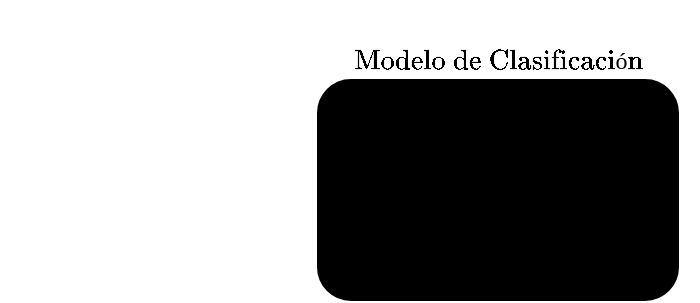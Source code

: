 <mxfile version="26.1.1">
  <diagram name="Page-1" id="lOTFA-jWAi5URapyRUwF">
    <mxGraphModel dx="689" dy="412" grid="1" gridSize="10" guides="1" tooltips="1" connect="1" arrows="1" fold="1" page="1" pageScale="1" pageWidth="200" pageHeight="160" math="1" shadow="0">
      <root>
        <mxCell id="0" />
        <mxCell id="1" parent="0" />
        <mxCell id="gaTWbrBGNN809XNYuWIH-1" value="" style="rounded=1;whiteSpace=wrap;html=1;fillColor=#000000;" vertex="1" parent="1">
          <mxGeometry x="30" y="10" width="180" height="110" as="geometry" />
        </mxCell>
        <mxCell id="gaTWbrBGNN809XNYuWIH-2" value="&lt;span style=&quot;color: rgb(0, 0, 0);&quot;&gt;$$\text{Modelo de Clasificación}$$&lt;/span&gt;" style="text;html=1;align=center;verticalAlign=middle;whiteSpace=wrap;rounded=0;" vertex="1" parent="1">
          <mxGeometry x="20" y="-10" width="200" height="20" as="geometry" />
        </mxCell>
        <mxCell id="gaTWbrBGNN809XNYuWIH-4" value="" style="shape=image;verticalLabelPosition=bottom;labelBackgroundColor=default;verticalAlign=top;aspect=fixed;imageAspect=0;image=https://pet-health-content-media.chewy.com/wp-content/uploads/2024/09/11161730/202104Border-Collie-1420601907-scaled-1.jpg;" vertex="1" parent="1">
          <mxGeometry x="-129" y="-30" width="120.31" height="80" as="geometry" />
        </mxCell>
      </root>
    </mxGraphModel>
  </diagram>
</mxfile>
